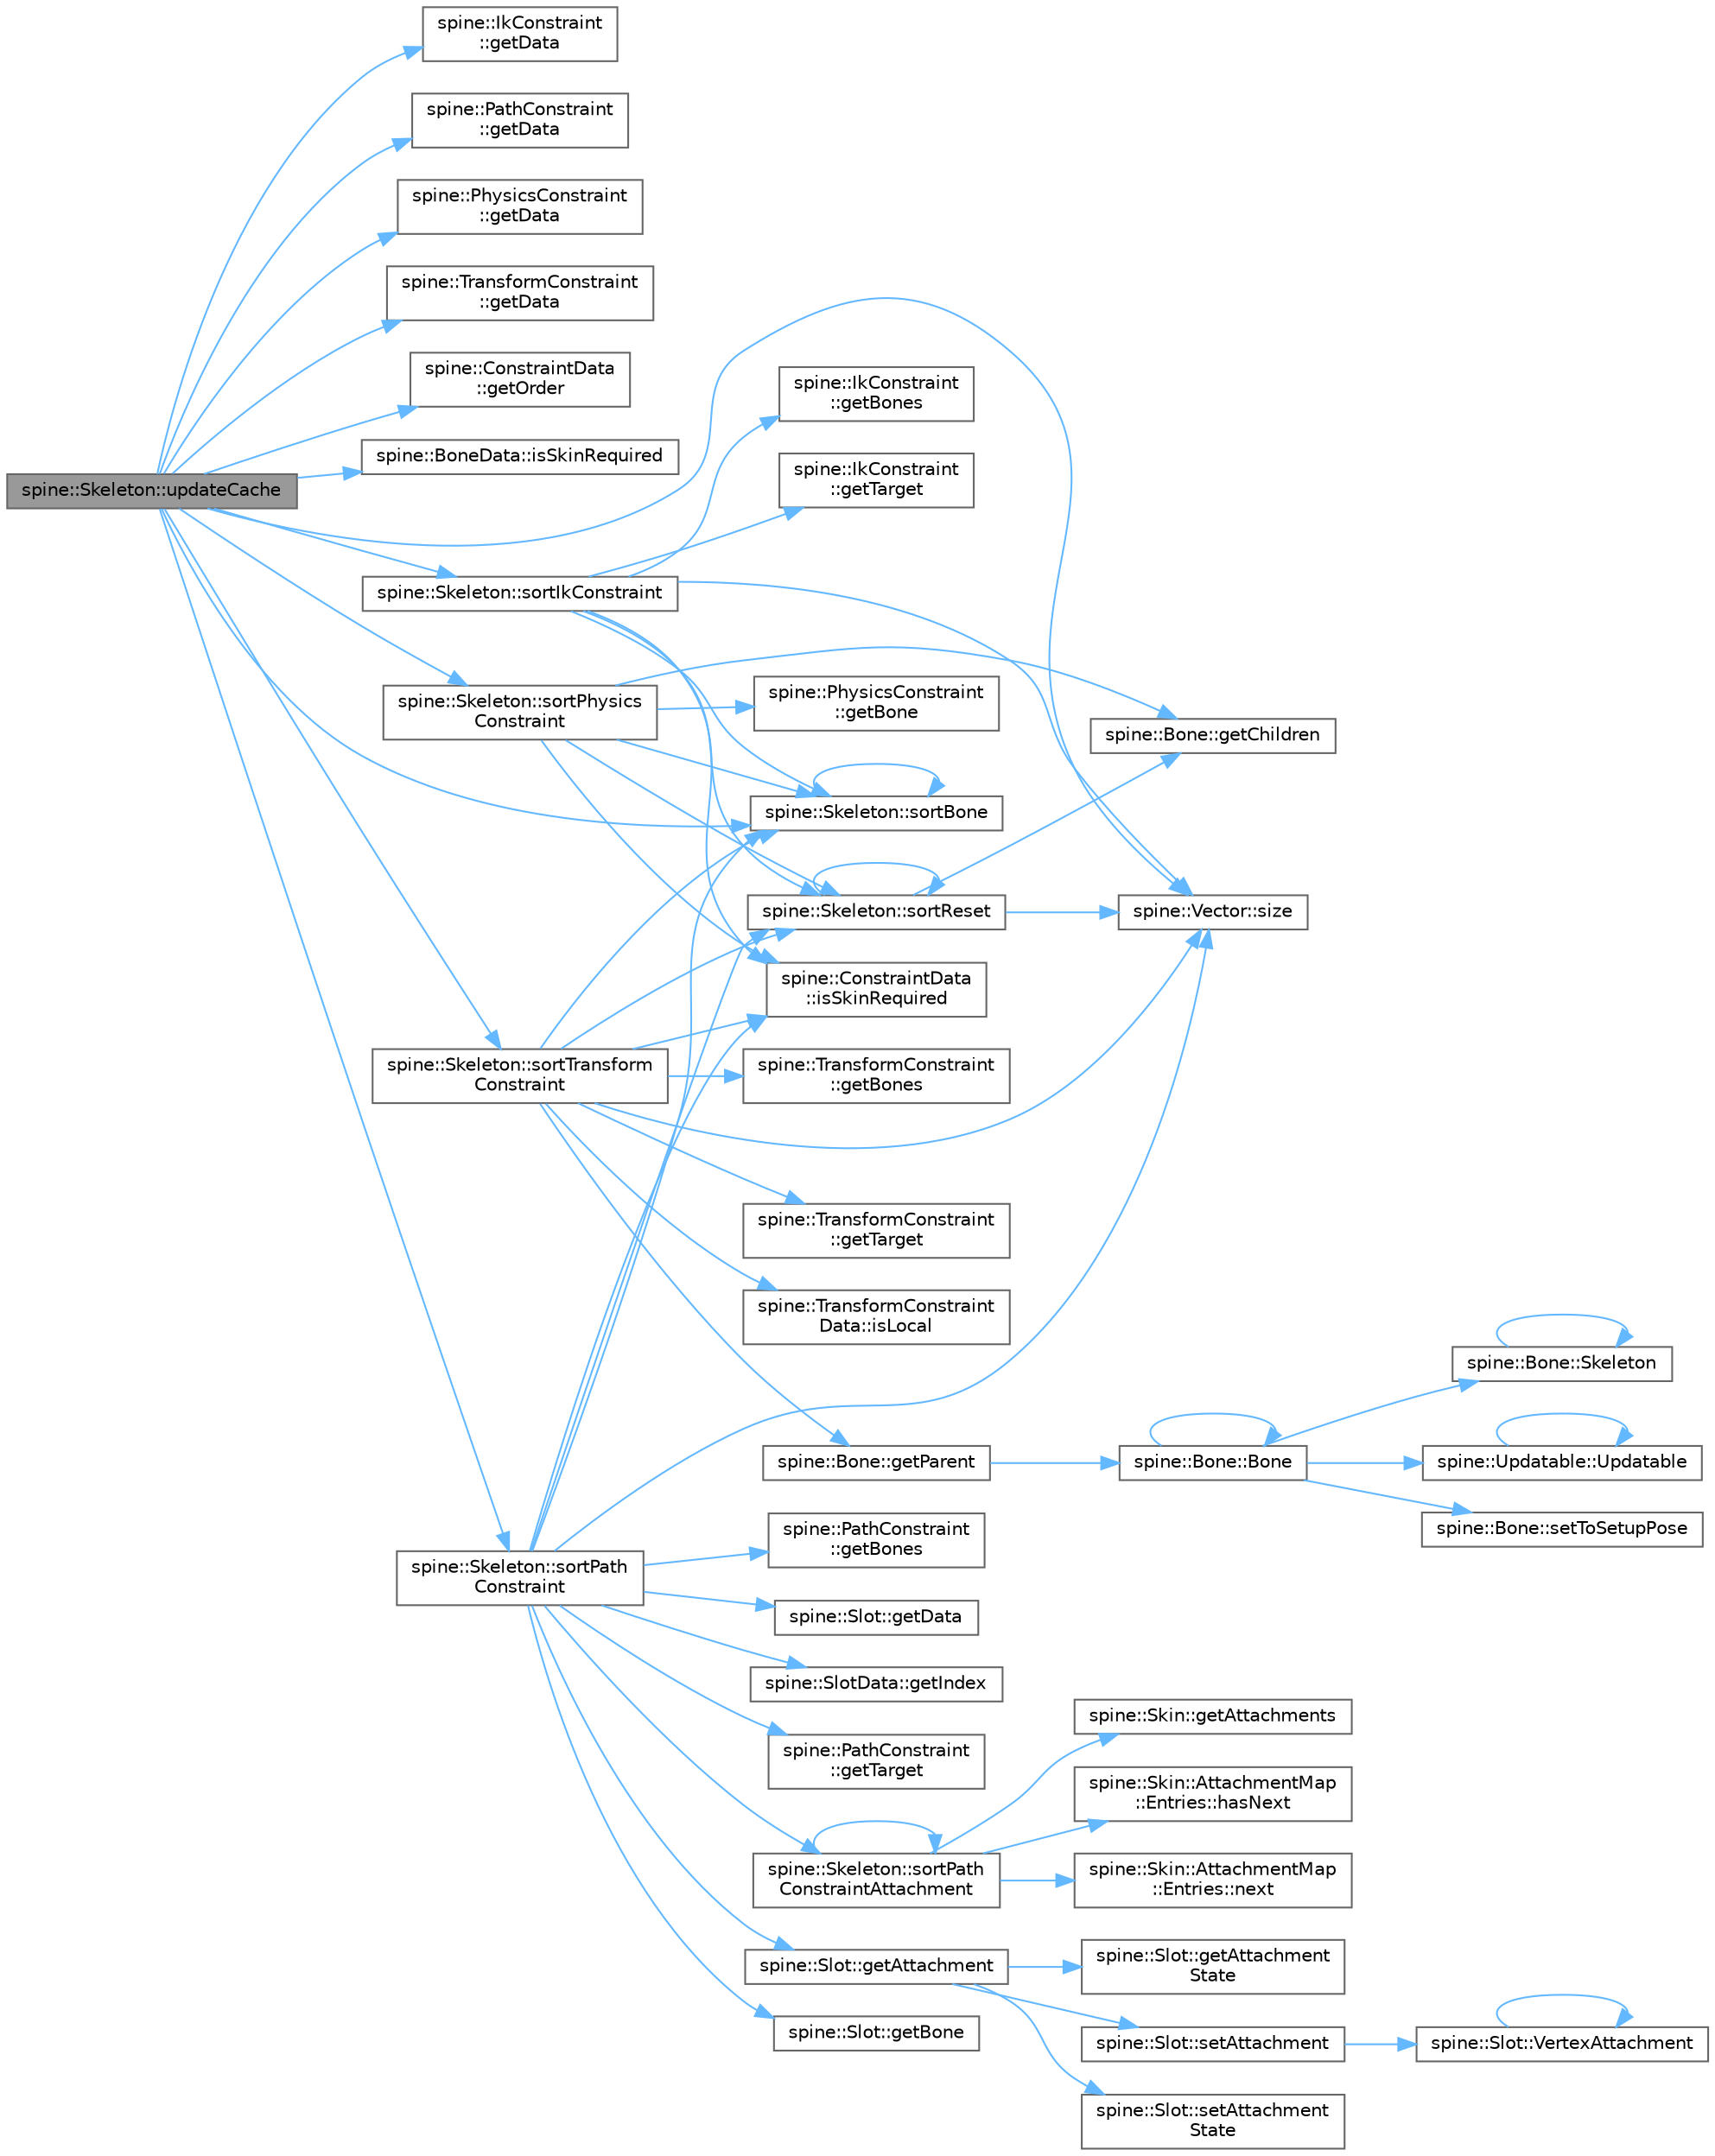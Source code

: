 digraph "spine::Skeleton::updateCache"
{
 // LATEX_PDF_SIZE
  bgcolor="transparent";
  edge [fontname=Helvetica,fontsize=10,labelfontname=Helvetica,labelfontsize=10];
  node [fontname=Helvetica,fontsize=10,shape=box,height=0.2,width=0.4];
  rankdir="LR";
  Node1 [id="Node000001",label="spine::Skeleton::updateCache",height=0.2,width=0.4,color="gray40", fillcolor="grey60", style="filled", fontcolor="black",tooltip=" "];
  Node1 -> Node2 [id="edge1_Node000001_Node000002",color="steelblue1",style="solid",tooltip=" "];
  Node2 [id="Node000002",label="spine::IkConstraint\l::getData",height=0.2,width=0.4,color="grey40", fillcolor="white", style="filled",URL="$classspine_1_1_ik_constraint.html#a64ea884c063f476677679521dd805f6c",tooltip=" "];
  Node1 -> Node3 [id="edge2_Node000001_Node000003",color="steelblue1",style="solid",tooltip=" "];
  Node3 [id="Node000003",label="spine::PathConstraint\l::getData",height=0.2,width=0.4,color="grey40", fillcolor="white", style="filled",URL="$classspine_1_1_path_constraint.html#ae84c690a8dd298b0541adf038df9fd92",tooltip=" "];
  Node1 -> Node4 [id="edge3_Node000001_Node000004",color="steelblue1",style="solid",tooltip=" "];
  Node4 [id="Node000004",label="spine::PhysicsConstraint\l::getData",height=0.2,width=0.4,color="grey40", fillcolor="white", style="filled",URL="$classspine_1_1_physics_constraint.html#a07315e8292ca3d4fbb3f1c94b35e3965",tooltip=" "];
  Node1 -> Node5 [id="edge4_Node000001_Node000005",color="steelblue1",style="solid",tooltip=" "];
  Node5 [id="Node000005",label="spine::TransformConstraint\l::getData",height=0.2,width=0.4,color="grey40", fillcolor="white", style="filled",URL="$classspine_1_1_transform_constraint.html#a7d4d1a85b0c9b11093e500b94588ba23",tooltip=" "];
  Node1 -> Node6 [id="edge5_Node000001_Node000006",color="steelblue1",style="solid",tooltip=" "];
  Node6 [id="Node000006",label="spine::ConstraintData\l::getOrder",height=0.2,width=0.4,color="grey40", fillcolor="white", style="filled",URL="$classspine_1_1_constraint_data.html#a4f6028acd0e5d3c9a9e73b788e29ff36",tooltip="The ordinal for the order a skeleton's constraints will be applied."];
  Node1 -> Node7 [id="edge6_Node000001_Node000007",color="steelblue1",style="solid",tooltip=" "];
  Node7 [id="Node000007",label="spine::BoneData::isSkinRequired",height=0.2,width=0.4,color="grey40", fillcolor="white", style="filled",URL="$classspine_1_1_bone_data.html#a87f52b87ac06147e0732d37b4f143854",tooltip=" "];
  Node1 -> Node8 [id="edge7_Node000001_Node000008",color="steelblue1",style="solid",tooltip=" "];
  Node8 [id="Node000008",label="spine::Vector::size",height=0.2,width=0.4,color="grey40", fillcolor="white", style="filled",URL="$classspine_1_1_vector.html#a9a93bc1e4174a3abf92154b3c1017542",tooltip=" "];
  Node1 -> Node9 [id="edge8_Node000001_Node000009",color="steelblue1",style="solid",tooltip=" "];
  Node9 [id="Node000009",label="spine::Skeleton::sortBone",height=0.2,width=0.4,color="grey40", fillcolor="white", style="filled",URL="$classspine_1_1_skeleton.html#a7c37a1ba6b48c15bac4177897fd500ff",tooltip=" "];
  Node9 -> Node9 [id="edge9_Node000009_Node000009",color="steelblue1",style="solid",tooltip=" "];
  Node1 -> Node10 [id="edge10_Node000001_Node000010",color="steelblue1",style="solid",tooltip=" "];
  Node10 [id="Node000010",label="spine::Skeleton::sortIkConstraint",height=0.2,width=0.4,color="grey40", fillcolor="white", style="filled",URL="$classspine_1_1_skeleton.html#a0a2ba1b706818d2897c1746640555fe1",tooltip=" "];
  Node10 -> Node11 [id="edge11_Node000010_Node000011",color="steelblue1",style="solid",tooltip=" "];
  Node11 [id="Node000011",label="spine::IkConstraint\l::getBones",height=0.2,width=0.4,color="grey40", fillcolor="white", style="filled",URL="$classspine_1_1_ik_constraint.html#a1aeb3fc975fe4ac763686988aed619bb",tooltip=" "];
  Node10 -> Node12 [id="edge12_Node000010_Node000012",color="steelblue1",style="solid",tooltip=" "];
  Node12 [id="Node000012",label="spine::IkConstraint\l::getTarget",height=0.2,width=0.4,color="grey40", fillcolor="white", style="filled",URL="$classspine_1_1_ik_constraint.html#a528c0749775d7d565c6df2f99f7eddc2",tooltip=" "];
  Node10 -> Node13 [id="edge13_Node000010_Node000013",color="steelblue1",style="solid",tooltip=" "];
  Node13 [id="Node000013",label="spine::ConstraintData\l::isSkinRequired",height=0.2,width=0.4,color="grey40", fillcolor="white", style="filled",URL="$classspine_1_1_constraint_data.html#a7c426906735b618e3bd7a13d075d3288",tooltip="Whether the constraint is only active for a specific skin."];
  Node10 -> Node8 [id="edge14_Node000010_Node000008",color="steelblue1",style="solid",tooltip=" "];
  Node10 -> Node9 [id="edge15_Node000010_Node000009",color="steelblue1",style="solid",tooltip=" "];
  Node10 -> Node14 [id="edge16_Node000010_Node000014",color="steelblue1",style="solid",tooltip=" "];
  Node14 [id="Node000014",label="spine::Skeleton::sortReset",height=0.2,width=0.4,color="grey40", fillcolor="white", style="filled",URL="$classspine_1_1_skeleton.html#aaa7e17359f989498a14db690dc179000",tooltip=" "];
  Node14 -> Node15 [id="edge17_Node000014_Node000015",color="steelblue1",style="solid",tooltip=" "];
  Node15 [id="Node000015",label="spine::Bone::getChildren",height=0.2,width=0.4,color="grey40", fillcolor="white", style="filled",URL="$classspine_1_1_bone.html#aac6eb5cb12e97744e426df2c0e0480f2",tooltip=" "];
  Node14 -> Node8 [id="edge18_Node000014_Node000008",color="steelblue1",style="solid",tooltip=" "];
  Node14 -> Node14 [id="edge19_Node000014_Node000014",color="steelblue1",style="solid",tooltip=" "];
  Node1 -> Node16 [id="edge20_Node000001_Node000016",color="steelblue1",style="solid",tooltip=" "];
  Node16 [id="Node000016",label="spine::Skeleton::sortPath\lConstraint",height=0.2,width=0.4,color="grey40", fillcolor="white", style="filled",URL="$classspine_1_1_skeleton.html#a71871fc9167a75564aba685810c11e1a",tooltip=" "];
  Node16 -> Node17 [id="edge21_Node000016_Node000017",color="steelblue1",style="solid",tooltip=" "];
  Node17 [id="Node000017",label="spine::Slot::getAttachment",height=0.2,width=0.4,color="grey40", fillcolor="white", style="filled",URL="$classspine_1_1_slot.html#af8f7f6c38794624b4bbcb1031d05b37b",tooltip="May be NULL."];
  Node17 -> Node18 [id="edge22_Node000017_Node000018",color="steelblue1",style="solid",tooltip=" "];
  Node18 [id="Node000018",label="spine::Slot::getAttachment\lState",height=0.2,width=0.4,color="grey40", fillcolor="white", style="filled",URL="$classspine_1_1_slot.html#af63d2293b5f0c9769d3589a7736c55a6",tooltip=" "];
  Node17 -> Node19 [id="edge23_Node000017_Node000019",color="steelblue1",style="solid",tooltip=" "];
  Node19 [id="Node000019",label="spine::Slot::setAttachment",height=0.2,width=0.4,color="grey40", fillcolor="white", style="filled",URL="$classspine_1_1_slot.html#ad9359f3f2289ed3c013215c40b180c58",tooltip=" "];
  Node19 -> Node20 [id="edge24_Node000019_Node000020",color="steelblue1",style="solid",tooltip=" "];
  Node20 [id="Node000020",label="spine::Slot::VertexAttachment",height=0.2,width=0.4,color="grey40", fillcolor="white", style="filled",URL="$classspine_1_1_slot.html#a4eec6d564571199bb94093daf4fa675c",tooltip=" "];
  Node20 -> Node20 [id="edge25_Node000020_Node000020",color="steelblue1",style="solid",tooltip=" "];
  Node17 -> Node21 [id="edge26_Node000017_Node000021",color="steelblue1",style="solid",tooltip=" "];
  Node21 [id="Node000021",label="spine::Slot::setAttachment\lState",height=0.2,width=0.4,color="grey40", fillcolor="white", style="filled",URL="$classspine_1_1_slot.html#ab108772a947f2283bdd50c493beeeb39",tooltip=" "];
  Node16 -> Node22 [id="edge27_Node000016_Node000022",color="steelblue1",style="solid",tooltip=" "];
  Node22 [id="Node000022",label="spine::Slot::getBone",height=0.2,width=0.4,color="grey40", fillcolor="white", style="filled",URL="$classspine_1_1_slot.html#a70e34507eb281998a242b6466b8465b6",tooltip=" "];
  Node16 -> Node23 [id="edge28_Node000016_Node000023",color="steelblue1",style="solid",tooltip=" "];
  Node23 [id="Node000023",label="spine::PathConstraint\l::getBones",height=0.2,width=0.4,color="grey40", fillcolor="white", style="filled",URL="$classspine_1_1_path_constraint.html#aaf1dd632279b4dcf0831db8325280e33",tooltip=" "];
  Node16 -> Node24 [id="edge29_Node000016_Node000024",color="steelblue1",style="solid",tooltip=" "];
  Node24 [id="Node000024",label="spine::Slot::getData",height=0.2,width=0.4,color="grey40", fillcolor="white", style="filled",URL="$classspine_1_1_slot.html#aa40b9c57e081fa331da138ce469ec8a4",tooltip=" "];
  Node16 -> Node25 [id="edge30_Node000016_Node000025",color="steelblue1",style="solid",tooltip=" "];
  Node25 [id="Node000025",label="spine::SlotData::getIndex",height=0.2,width=0.4,color="grey40", fillcolor="white", style="filled",URL="$classspine_1_1_slot_data.html#a95f7359a40b73da709886c53a6202013",tooltip=" "];
  Node16 -> Node26 [id="edge31_Node000016_Node000026",color="steelblue1",style="solid",tooltip=" "];
  Node26 [id="Node000026",label="spine::PathConstraint\l::getTarget",height=0.2,width=0.4,color="grey40", fillcolor="white", style="filled",URL="$classspine_1_1_path_constraint.html#a864002e743603286287da706b2cb8766",tooltip=" "];
  Node16 -> Node13 [id="edge32_Node000016_Node000013",color="steelblue1",style="solid",tooltip=" "];
  Node16 -> Node8 [id="edge33_Node000016_Node000008",color="steelblue1",style="solid",tooltip=" "];
  Node16 -> Node9 [id="edge34_Node000016_Node000009",color="steelblue1",style="solid",tooltip=" "];
  Node16 -> Node27 [id="edge35_Node000016_Node000027",color="steelblue1",style="solid",tooltip=" "];
  Node27 [id="Node000027",label="spine::Skeleton::sortPath\lConstraintAttachment",height=0.2,width=0.4,color="grey40", fillcolor="white", style="filled",URL="$classspine_1_1_skeleton.html#a1b1171a607c8a6b74d90ba3dd82c03ed",tooltip=" "];
  Node27 -> Node28 [id="edge36_Node000027_Node000028",color="steelblue1",style="solid",tooltip=" "];
  Node28 [id="Node000028",label="spine::Skin::getAttachments",height=0.2,width=0.4,color="grey40", fillcolor="white", style="filled",URL="$classspine_1_1_skin.html#a504337461fca73760b531af72fc5c9c1",tooltip=" "];
  Node27 -> Node29 [id="edge37_Node000027_Node000029",color="steelblue1",style="solid",tooltip=" "];
  Node29 [id="Node000029",label="spine::Skin::AttachmentMap\l::Entries::hasNext",height=0.2,width=0.4,color="grey40", fillcolor="white", style="filled",URL="$classspine_1_1_skin_1_1_attachment_map_1_1_entries.html#adc7a4abecf2a473c5d07d9294d426c8b",tooltip=" "];
  Node27 -> Node30 [id="edge38_Node000027_Node000030",color="steelblue1",style="solid",tooltip=" "];
  Node30 [id="Node000030",label="spine::Skin::AttachmentMap\l::Entries::next",height=0.2,width=0.4,color="grey40", fillcolor="white", style="filled",URL="$classspine_1_1_skin_1_1_attachment_map_1_1_entries.html#aba824d2fcb74d36039bf83fc07ce57d2",tooltip=" "];
  Node27 -> Node27 [id="edge39_Node000027_Node000027",color="steelblue1",style="solid",tooltip=" "];
  Node16 -> Node14 [id="edge40_Node000016_Node000014",color="steelblue1",style="solid",tooltip=" "];
  Node1 -> Node31 [id="edge41_Node000001_Node000031",color="steelblue1",style="solid",tooltip=" "];
  Node31 [id="Node000031",label="spine::Skeleton::sortPhysics\lConstraint",height=0.2,width=0.4,color="grey40", fillcolor="white", style="filled",URL="$classspine_1_1_skeleton.html#a3991bc4d0bda80abf57da0ac5ee056b3",tooltip=" "];
  Node31 -> Node32 [id="edge42_Node000031_Node000032",color="steelblue1",style="solid",tooltip=" "];
  Node32 [id="Node000032",label="spine::PhysicsConstraint\l::getBone",height=0.2,width=0.4,color="grey40", fillcolor="white", style="filled",URL="$classspine_1_1_physics_constraint.html#a3b683d62482305657f14425ecfb06f6d",tooltip=" "];
  Node31 -> Node15 [id="edge43_Node000031_Node000015",color="steelblue1",style="solid",tooltip=" "];
  Node31 -> Node13 [id="edge44_Node000031_Node000013",color="steelblue1",style="solid",tooltip=" "];
  Node31 -> Node9 [id="edge45_Node000031_Node000009",color="steelblue1",style="solid",tooltip=" "];
  Node31 -> Node14 [id="edge46_Node000031_Node000014",color="steelblue1",style="solid",tooltip=" "];
  Node1 -> Node33 [id="edge47_Node000001_Node000033",color="steelblue1",style="solid",tooltip=" "];
  Node33 [id="Node000033",label="spine::Skeleton::sortTransform\lConstraint",height=0.2,width=0.4,color="grey40", fillcolor="white", style="filled",URL="$classspine_1_1_skeleton.html#a6647fd7abda01450212e48b09c50f9ef",tooltip=" "];
  Node33 -> Node34 [id="edge48_Node000033_Node000034",color="steelblue1",style="solid",tooltip=" "];
  Node34 [id="Node000034",label="spine::TransformConstraint\l::getBones",height=0.2,width=0.4,color="grey40", fillcolor="white", style="filled",URL="$classspine_1_1_transform_constraint.html#a55d32d5d9841387b7373aea75f0e0b08",tooltip=" "];
  Node33 -> Node35 [id="edge49_Node000033_Node000035",color="steelblue1",style="solid",tooltip=" "];
  Node35 [id="Node000035",label="spine::Bone::getParent",height=0.2,width=0.4,color="grey40", fillcolor="white", style="filled",URL="$classspine_1_1_bone.html#ad3565743850e2011cf20cdc701ab53cb",tooltip=" "];
  Node35 -> Node36 [id="edge50_Node000035_Node000036",color="steelblue1",style="solid",tooltip=" "];
  Node36 [id="Node000036",label="spine::Bone::Bone",height=0.2,width=0.4,color="grey40", fillcolor="white", style="filled",URL="$classspine_1_1_bone.html#ad156d6d752eb99c718020c8ca8c6f0f3",tooltip=" "];
  Node36 -> Node36 [id="edge51_Node000036_Node000036",color="steelblue1",style="solid",tooltip=" "];
  Node36 -> Node37 [id="edge52_Node000036_Node000037",color="steelblue1",style="solid",tooltip=" "];
  Node37 [id="Node000037",label="spine::Bone::setToSetupPose",height=0.2,width=0.4,color="grey40", fillcolor="white", style="filled",URL="$classspine_1_1_bone.html#a23c89f2fd82fab3e5d8459d75b4728c5",tooltip=" "];
  Node36 -> Node38 [id="edge53_Node000036_Node000038",color="steelblue1",style="solid",tooltip=" "];
  Node38 [id="Node000038",label="spine::Bone::Skeleton",height=0.2,width=0.4,color="grey40", fillcolor="white", style="filled",URL="$classspine_1_1_bone.html#a6a11291b70c2cbded85d321ce539c62f",tooltip=" "];
  Node38 -> Node38 [id="edge54_Node000038_Node000038",color="steelblue1",style="solid",tooltip=" "];
  Node36 -> Node39 [id="edge55_Node000036_Node000039",color="steelblue1",style="solid",tooltip=" "];
  Node39 [id="Node000039",label="spine::Updatable::Updatable",height=0.2,width=0.4,color="grey40", fillcolor="white", style="filled",URL="$classspine_1_1_updatable.html#a9a8b6c0e34f2958db872b6090455f90d",tooltip=" "];
  Node39 -> Node39 [id="edge56_Node000039_Node000039",color="steelblue1",style="solid",tooltip=" "];
  Node33 -> Node40 [id="edge57_Node000033_Node000040",color="steelblue1",style="solid",tooltip=" "];
  Node40 [id="Node000040",label="spine::TransformConstraint\l::getTarget",height=0.2,width=0.4,color="grey40", fillcolor="white", style="filled",URL="$classspine_1_1_transform_constraint.html#acffb6d4926dd7fcc896a271b65fc94c1",tooltip=" "];
  Node33 -> Node41 [id="edge58_Node000033_Node000041",color="steelblue1",style="solid",tooltip=" "];
  Node41 [id="Node000041",label="spine::TransformConstraint\lData::isLocal",height=0.2,width=0.4,color="grey40", fillcolor="white", style="filled",URL="$classspine_1_1_transform_constraint_data.html#abe2f4d791655673a1768b3302f873e6a",tooltip=" "];
  Node33 -> Node13 [id="edge59_Node000033_Node000013",color="steelblue1",style="solid",tooltip=" "];
  Node33 -> Node8 [id="edge60_Node000033_Node000008",color="steelblue1",style="solid",tooltip=" "];
  Node33 -> Node9 [id="edge61_Node000033_Node000009",color="steelblue1",style="solid",tooltip=" "];
  Node33 -> Node14 [id="edge62_Node000033_Node000014",color="steelblue1",style="solid",tooltip=" "];
}
